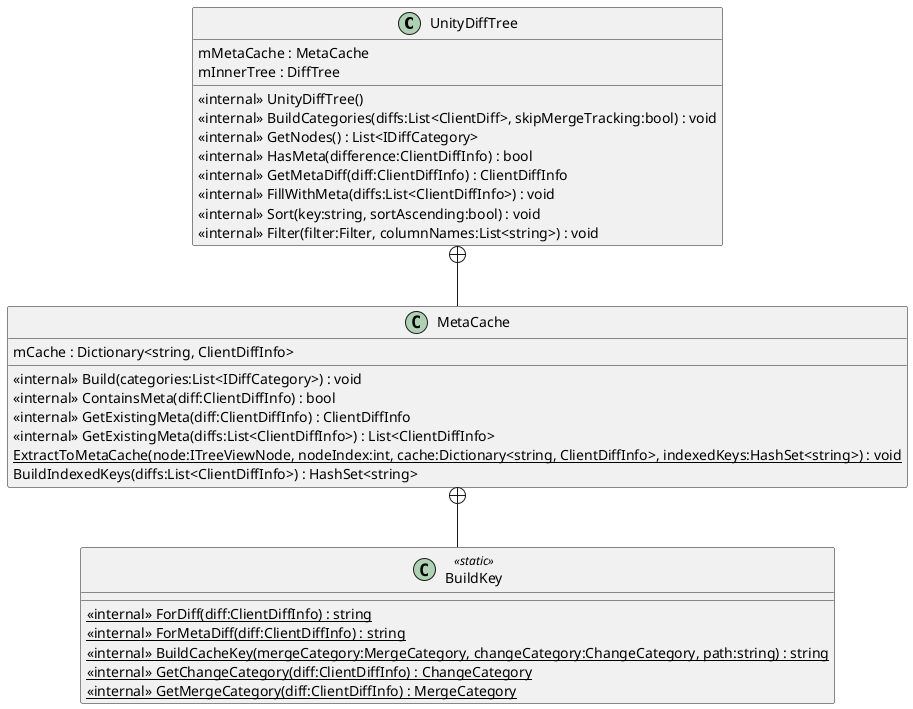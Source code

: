 @startuml
class UnityDiffTree {
    <<internal>> UnityDiffTree()
    <<internal>> BuildCategories(diffs:List<ClientDiff>, skipMergeTracking:bool) : void
    <<internal>> GetNodes() : List<IDiffCategory>
    <<internal>> HasMeta(difference:ClientDiffInfo) : bool
    <<internal>> GetMetaDiff(diff:ClientDiffInfo) : ClientDiffInfo
    <<internal>> FillWithMeta(diffs:List<ClientDiffInfo>) : void
    <<internal>> Sort(key:string, sortAscending:bool) : void
    <<internal>> Filter(filter:Filter, columnNames:List<string>) : void
    mMetaCache : MetaCache
    mInnerTree : DiffTree
}
class MetaCache {
    <<internal>> Build(categories:List<IDiffCategory>) : void
    <<internal>> ContainsMeta(diff:ClientDiffInfo) : bool
    <<internal>> GetExistingMeta(diff:ClientDiffInfo) : ClientDiffInfo
    <<internal>> GetExistingMeta(diffs:List<ClientDiffInfo>) : List<ClientDiffInfo>
    {static} ExtractToMetaCache(node:ITreeViewNode, nodeIndex:int, cache:Dictionary<string, ClientDiffInfo>, indexedKeys:HashSet<string>) : void
    BuildIndexedKeys(diffs:List<ClientDiffInfo>) : HashSet<string>
    mCache : Dictionary<string, ClientDiffInfo>
}
class BuildKey <<static>> {
    <<internal>> {static} ForDiff(diff:ClientDiffInfo) : string
    <<internal>> {static} ForMetaDiff(diff:ClientDiffInfo) : string
    <<internal>> {static} BuildCacheKey(mergeCategory:MergeCategory, changeCategory:ChangeCategory, path:string) : string
    <<internal>> {static} GetChangeCategory(diff:ClientDiffInfo) : ChangeCategory
    <<internal>> {static} GetMergeCategory(diff:ClientDiffInfo) : MergeCategory
}
UnityDiffTree +-- MetaCache
MetaCache +-- BuildKey
@enduml
